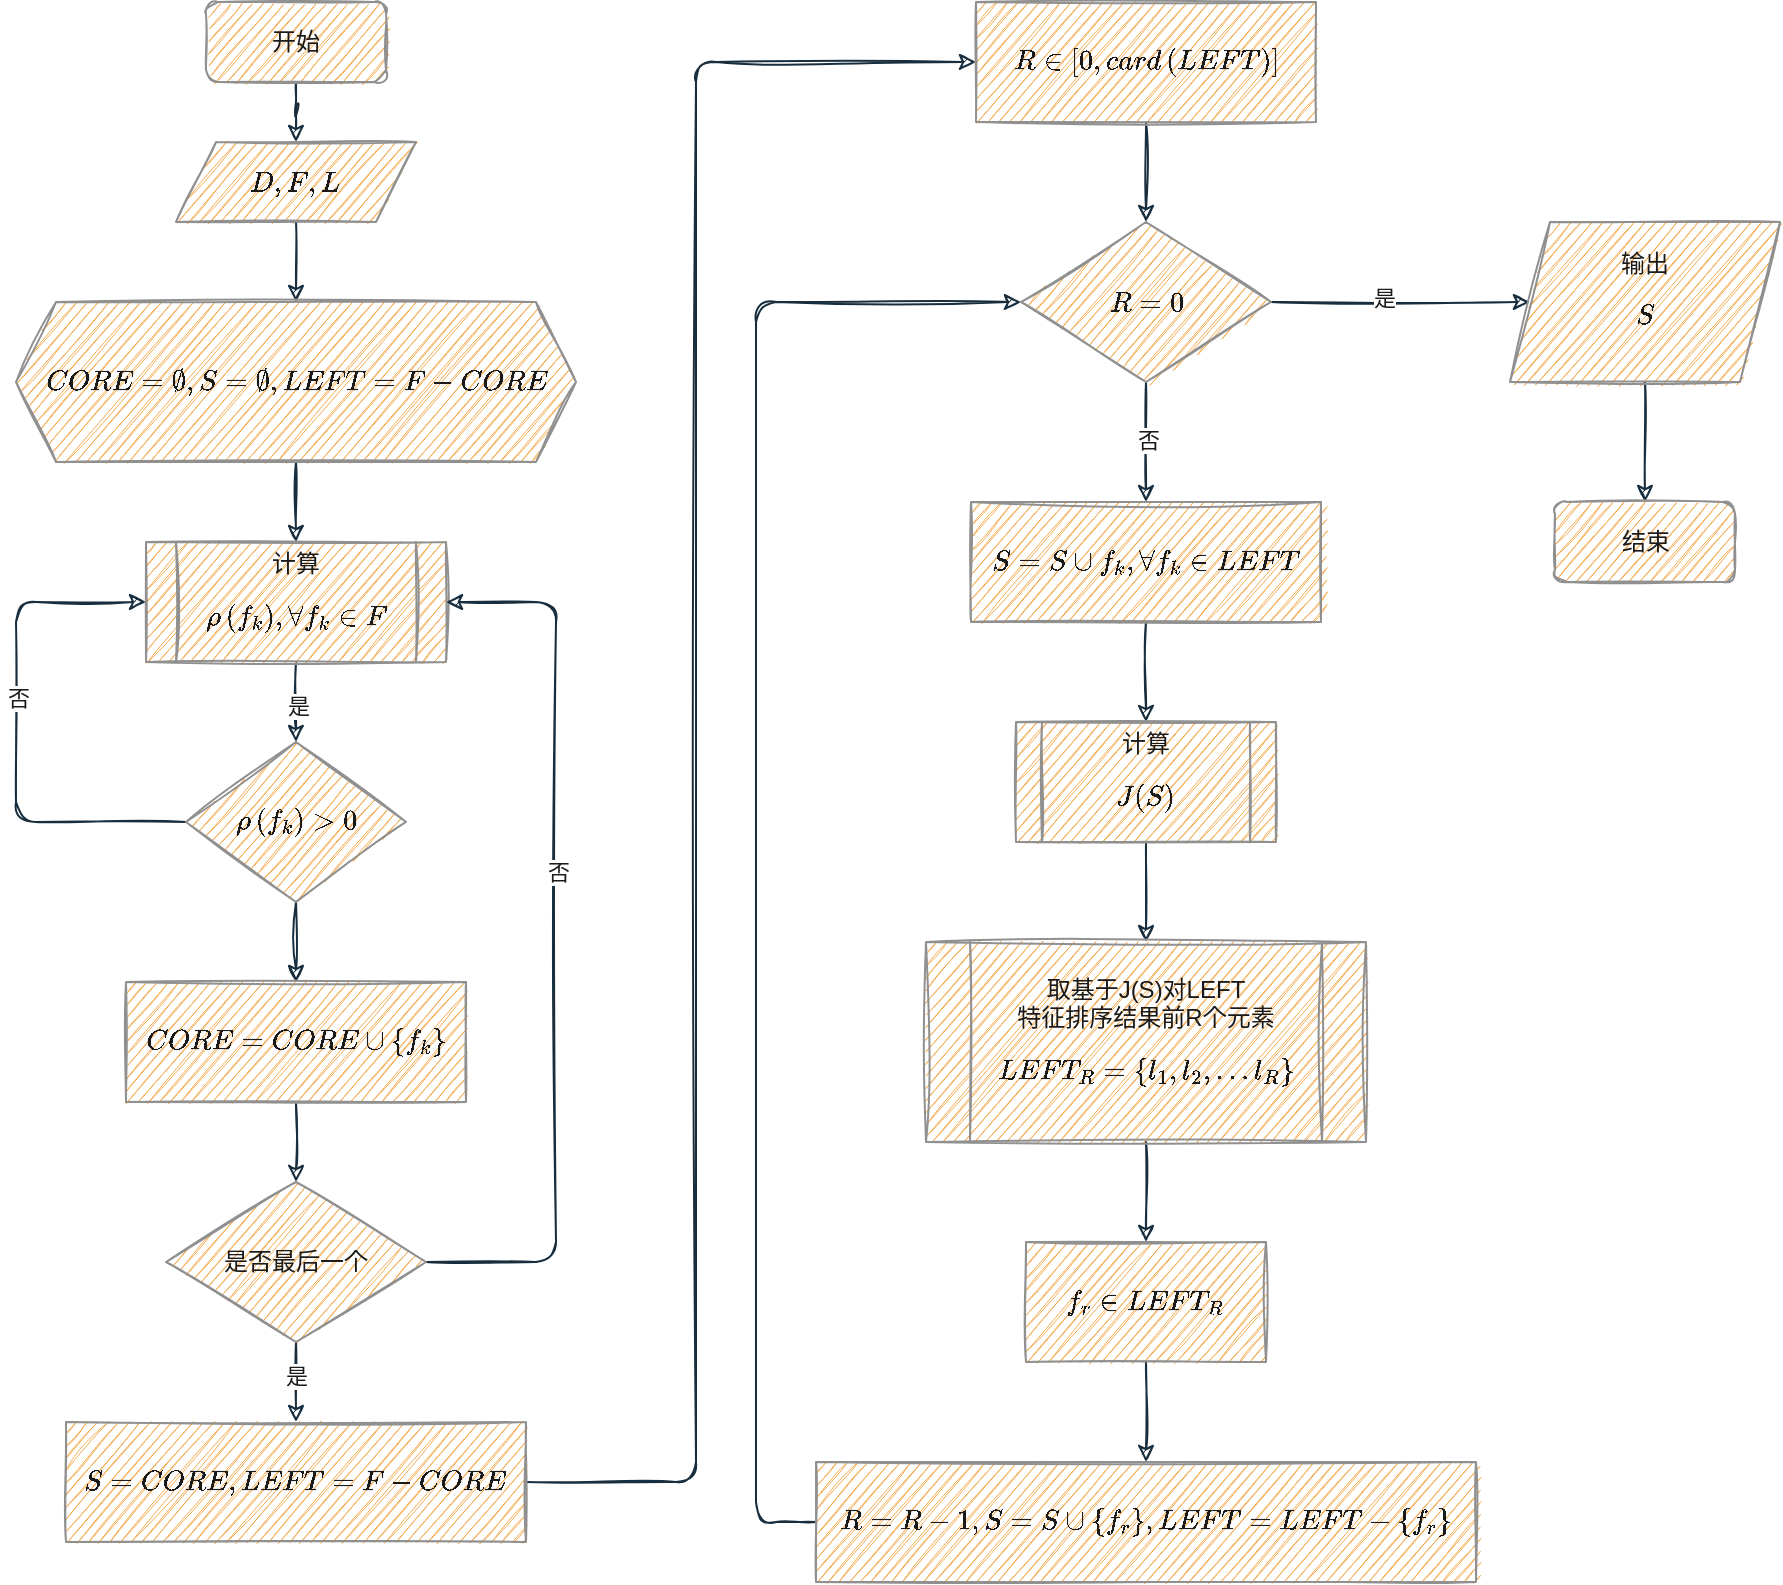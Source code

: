 <mxfile version="16.5.6" type="github">
  <diagram id="529PEyi6dyBxdSGrirQ1" name="Page-1">
    <mxGraphModel dx="1298" dy="654" grid="1" gridSize="10" guides="1" tooltips="1" connect="1" arrows="1" fold="1" page="1" pageScale="1" pageWidth="827" pageHeight="1169" math="1" shadow="0">
      <root>
        <mxCell id="0" />
        <mxCell id="1" parent="0" />
        <mxCell id="NdExQj62E6gCZREfSvql-43" style="edgeStyle=orthogonalEdgeStyle;curved=0;rounded=1;sketch=1;orthogonalLoop=1;jettySize=auto;html=1;entryX=0.5;entryY=0;entryDx=0;entryDy=0;fontColor=#1A1A1A;strokeColor=#182E3E;" edge="1" parent="1" source="NdExQj62E6gCZREfSvql-44" target="NdExQj62E6gCZREfSvql-46">
          <mxGeometry relative="1" as="geometry" />
        </mxCell>
        <mxCell id="NdExQj62E6gCZREfSvql-44" value="开始" style="rounded=1;whiteSpace=wrap;html=1;fontSize=12;glass=0;strokeWidth=1;shadow=0;sketch=1;fillColor=#F5AB50;strokeColor=#909090;fontColor=#1A1A1A;" vertex="1" parent="1">
          <mxGeometry x="175" y="80" width="90" height="40" as="geometry" />
        </mxCell>
        <mxCell id="NdExQj62E6gCZREfSvql-45" style="edgeStyle=orthogonalEdgeStyle;curved=0;rounded=1;sketch=1;orthogonalLoop=1;jettySize=auto;html=1;entryX=0.5;entryY=0;entryDx=0;entryDy=0;fontColor=#1A1A1A;strokeColor=#182E3E;" edge="1" parent="1" source="NdExQj62E6gCZREfSvql-46" target="NdExQj62E6gCZREfSvql-48">
          <mxGeometry relative="1" as="geometry" />
        </mxCell>
        <mxCell id="NdExQj62E6gCZREfSvql-46" value="$$D,F,L$$" style="shape=parallelogram;perimeter=parallelogramPerimeter;whiteSpace=wrap;html=1;fixedSize=1;rounded=0;sketch=1;fontColor=#1A1A1A;strokeColor=#909090;fillColor=#F5AB50;" vertex="1" parent="1">
          <mxGeometry x="160" y="150" width="120" height="40" as="geometry" />
        </mxCell>
        <mxCell id="NdExQj62E6gCZREfSvql-47" style="edgeStyle=orthogonalEdgeStyle;curved=0;rounded=1;sketch=1;orthogonalLoop=1;jettySize=auto;html=1;entryX=0.5;entryY=0;entryDx=0;entryDy=0;fontColor=#1A1A1A;strokeColor=#182E3E;" edge="1" parent="1" source="NdExQj62E6gCZREfSvql-48" target="NdExQj62E6gCZREfSvql-51">
          <mxGeometry relative="1" as="geometry" />
        </mxCell>
        <mxCell id="NdExQj62E6gCZREfSvql-48" value="$$CORE=\emptyset,S=\emptyset,LEFT=F-CORE$$" style="shape=hexagon;perimeter=hexagonPerimeter2;whiteSpace=wrap;html=1;fixedSize=1;rounded=0;sketch=1;fontColor=#1A1A1A;strokeColor=#909090;fillColor=#F5AB50;" vertex="1" parent="1">
          <mxGeometry x="80" y="230" width="280" height="80" as="geometry" />
        </mxCell>
        <mxCell id="NdExQj62E6gCZREfSvql-49" value="" style="edgeStyle=orthogonalEdgeStyle;curved=0;rounded=1;sketch=1;orthogonalLoop=1;jettySize=auto;html=1;fontColor=#1A1A1A;strokeColor=#182E3E;" edge="1" parent="1" source="NdExQj62E6gCZREfSvql-51" target="NdExQj62E6gCZREfSvql-55">
          <mxGeometry relative="1" as="geometry" />
        </mxCell>
        <mxCell id="NdExQj62E6gCZREfSvql-50" value="是" style="edgeLabel;html=1;align=center;verticalAlign=middle;resizable=0;points=[];fontColor=#1A1A1A;" vertex="1" connectable="0" parent="NdExQj62E6gCZREfSvql-49">
          <mxGeometry x="0.1" y="1" relative="1" as="geometry">
            <mxPoint as="offset" />
          </mxGeometry>
        </mxCell>
        <mxCell id="NdExQj62E6gCZREfSvql-51" value="计算&lt;br&gt;$$\rho \left ( f_{k} \right ) ,\forall f_k\in F$$" style="shape=process;whiteSpace=wrap;html=1;backgroundOutline=1;rounded=0;sketch=1;fontColor=#1A1A1A;strokeColor=#909090;fillColor=#F5AB50;" vertex="1" parent="1">
          <mxGeometry x="145" y="350" width="150" height="60" as="geometry" />
        </mxCell>
        <mxCell id="NdExQj62E6gCZREfSvql-52" style="edgeStyle=orthogonalEdgeStyle;curved=0;rounded=1;sketch=1;orthogonalLoop=1;jettySize=auto;html=1;entryX=0;entryY=0.5;entryDx=0;entryDy=0;fontColor=#1A1A1A;strokeColor=#182E3E;exitX=0;exitY=0.5;exitDx=0;exitDy=0;" edge="1" parent="1" source="NdExQj62E6gCZREfSvql-55" target="NdExQj62E6gCZREfSvql-51">
          <mxGeometry relative="1" as="geometry">
            <Array as="points">
              <mxPoint x="80" y="490" />
              <mxPoint x="80" y="380" />
            </Array>
          </mxGeometry>
        </mxCell>
        <mxCell id="NdExQj62E6gCZREfSvql-53" value="否" style="edgeLabel;html=1;align=center;verticalAlign=middle;resizable=0;points=[];fontColor=#1A1A1A;" vertex="1" connectable="0" parent="NdExQj62E6gCZREfSvql-52">
          <mxGeometry x="0.132" y="-1" relative="1" as="geometry">
            <mxPoint as="offset" />
          </mxGeometry>
        </mxCell>
        <mxCell id="NdExQj62E6gCZREfSvql-54" value="" style="edgeStyle=orthogonalEdgeStyle;curved=0;rounded=1;sketch=1;orthogonalLoop=1;jettySize=auto;html=1;fontColor=#1A1A1A;strokeColor=#182E3E;" edge="1" parent="1" source="NdExQj62E6gCZREfSvql-55" target="NdExQj62E6gCZREfSvql-57">
          <mxGeometry relative="1" as="geometry" />
        </mxCell>
        <mxCell id="NdExQj62E6gCZREfSvql-55" value="$$\rho \left ( f_{k} \right )&amp;gt;0$$" style="rhombus;whiteSpace=wrap;html=1;rounded=0;fontColor=#1A1A1A;strokeColor=#909090;fillColor=#F5AB50;sketch=1;" vertex="1" parent="1">
          <mxGeometry x="165" y="450" width="110" height="80" as="geometry" />
        </mxCell>
        <mxCell id="NdExQj62E6gCZREfSvql-56" value="" style="edgeStyle=orthogonalEdgeStyle;curved=0;rounded=1;sketch=1;orthogonalLoop=1;jettySize=auto;html=1;fontColor=#1A1A1A;strokeColor=#182E3E;" edge="1" parent="1" source="NdExQj62E6gCZREfSvql-57" target="NdExQj62E6gCZREfSvql-62">
          <mxGeometry relative="1" as="geometry" />
        </mxCell>
        <mxCell id="NdExQj62E6gCZREfSvql-57" value="$$CORE=CORE\cup \left \{ f_k \right \}&amp;nbsp;$$" style="whiteSpace=wrap;html=1;rounded=0;fontColor=#1A1A1A;strokeColor=#909090;fillColor=#F5AB50;sketch=1;" vertex="1" parent="1">
          <mxGeometry x="135" y="570" width="170" height="60" as="geometry" />
        </mxCell>
        <mxCell id="NdExQj62E6gCZREfSvql-58" style="edgeStyle=orthogonalEdgeStyle;curved=0;rounded=1;sketch=1;orthogonalLoop=1;jettySize=auto;html=1;entryX=1;entryY=0.5;entryDx=0;entryDy=0;fontColor=#1A1A1A;strokeColor=#182E3E;exitX=1;exitY=0.5;exitDx=0;exitDy=0;" edge="1" parent="1" source="NdExQj62E6gCZREfSvql-62" target="NdExQj62E6gCZREfSvql-51">
          <mxGeometry relative="1" as="geometry">
            <Array as="points">
              <mxPoint x="350" y="710" />
              <mxPoint x="350" y="380" />
            </Array>
          </mxGeometry>
        </mxCell>
        <mxCell id="NdExQj62E6gCZREfSvql-59" value="否" style="edgeLabel;html=1;align=center;verticalAlign=middle;resizable=0;points=[];fontColor=#1A1A1A;" vertex="1" connectable="0" parent="NdExQj62E6gCZREfSvql-58">
          <mxGeometry x="0.156" y="-1" relative="1" as="geometry">
            <mxPoint as="offset" />
          </mxGeometry>
        </mxCell>
        <mxCell id="NdExQj62E6gCZREfSvql-60" value="" style="edgeStyle=orthogonalEdgeStyle;curved=0;rounded=1;sketch=1;orthogonalLoop=1;jettySize=auto;html=1;fontColor=#1A1A1A;strokeColor=#182E3E;" edge="1" parent="1" source="NdExQj62E6gCZREfSvql-62" target="NdExQj62E6gCZREfSvql-64">
          <mxGeometry relative="1" as="geometry" />
        </mxCell>
        <mxCell id="NdExQj62E6gCZREfSvql-61" value="是" style="edgeLabel;html=1;align=center;verticalAlign=middle;resizable=0;points=[];fontColor=#1A1A1A;" vertex="1" connectable="0" parent="NdExQj62E6gCZREfSvql-60">
          <mxGeometry x="-0.175" relative="1" as="geometry">
            <mxPoint as="offset" />
          </mxGeometry>
        </mxCell>
        <mxCell id="NdExQj62E6gCZREfSvql-62" value="是否最后一个" style="rhombus;whiteSpace=wrap;html=1;rounded=0;fontColor=#1A1A1A;strokeColor=#909090;fillColor=#F5AB50;sketch=1;" vertex="1" parent="1">
          <mxGeometry x="155" y="670" width="130" height="80" as="geometry" />
        </mxCell>
        <mxCell id="NdExQj62E6gCZREfSvql-63" value="" style="edgeStyle=orthogonalEdgeStyle;curved=0;rounded=1;sketch=1;orthogonalLoop=1;jettySize=auto;html=1;fontColor=#1A1A1A;strokeColor=#182E3E;entryX=0;entryY=0.5;entryDx=0;entryDy=0;" edge="1" parent="1" source="NdExQj62E6gCZREfSvql-64" target="NdExQj62E6gCZREfSvql-66">
          <mxGeometry relative="1" as="geometry">
            <Array as="points">
              <mxPoint x="420" y="820" />
              <mxPoint x="420" y="110" />
            </Array>
          </mxGeometry>
        </mxCell>
        <mxCell id="NdExQj62E6gCZREfSvql-64" value="$$S=CORE,LEFT=F-CORE$$" style="whiteSpace=wrap;html=1;rounded=0;fontColor=#1A1A1A;strokeColor=#909090;fillColor=#F5AB50;sketch=1;" vertex="1" parent="1">
          <mxGeometry x="105" y="790" width="230" height="60" as="geometry" />
        </mxCell>
        <mxCell id="NdExQj62E6gCZREfSvql-65" value="" style="edgeStyle=orthogonalEdgeStyle;curved=0;rounded=1;sketch=1;orthogonalLoop=1;jettySize=auto;html=1;fontColor=#1A1A1A;strokeColor=#182E3E;" edge="1" parent="1" source="NdExQj62E6gCZREfSvql-66" target="NdExQj62E6gCZREfSvql-71">
          <mxGeometry relative="1" as="geometry" />
        </mxCell>
        <mxCell id="NdExQj62E6gCZREfSvql-66" value="$$R\in \left [ 0,card\left ( LEFT \right ) \right ]&amp;nbsp; $$" style="whiteSpace=wrap;html=1;rounded=0;fontColor=#1A1A1A;strokeColor=#909090;fillColor=#F5AB50;sketch=1;" vertex="1" parent="1">
          <mxGeometry x="560" y="80" width="170" height="60" as="geometry" />
        </mxCell>
        <mxCell id="NdExQj62E6gCZREfSvql-67" style="edgeStyle=orthogonalEdgeStyle;curved=0;rounded=1;sketch=1;orthogonalLoop=1;jettySize=auto;html=1;entryX=0;entryY=0.5;entryDx=0;entryDy=0;fontColor=#1A1A1A;strokeColor=#182E3E;exitX=1;exitY=0.5;exitDx=0;exitDy=0;" edge="1" parent="1" source="NdExQj62E6gCZREfSvql-71" target="NdExQj62E6gCZREfSvql-73">
          <mxGeometry relative="1" as="geometry">
            <mxPoint x="1167.5" y="160" as="sourcePoint" />
          </mxGeometry>
        </mxCell>
        <mxCell id="NdExQj62E6gCZREfSvql-68" value="是" style="edgeLabel;html=1;align=center;verticalAlign=middle;resizable=0;points=[];fontColor=#1A1A1A;" vertex="1" connectable="0" parent="NdExQj62E6gCZREfSvql-67">
          <mxGeometry x="-0.125" y="2" relative="1" as="geometry">
            <mxPoint as="offset" />
          </mxGeometry>
        </mxCell>
        <mxCell id="NdExQj62E6gCZREfSvql-69" value="" style="edgeStyle=orthogonalEdgeStyle;curved=0;rounded=1;sketch=1;orthogonalLoop=1;jettySize=auto;html=1;fontColor=#1A1A1A;strokeColor=#182E3E;exitX=0.5;exitY=1;exitDx=0;exitDy=0;" edge="1" parent="1" source="NdExQj62E6gCZREfSvql-71" target="NdExQj62E6gCZREfSvql-76">
          <mxGeometry relative="1" as="geometry" />
        </mxCell>
        <mxCell id="NdExQj62E6gCZREfSvql-70" value="否" style="edgeLabel;html=1;align=center;verticalAlign=middle;resizable=0;points=[];fontColor=#1A1A1A;" vertex="1" connectable="0" parent="NdExQj62E6gCZREfSvql-69">
          <mxGeometry x="-0.067" relative="1" as="geometry">
            <mxPoint x="1" y="1" as="offset" />
          </mxGeometry>
        </mxCell>
        <mxCell id="NdExQj62E6gCZREfSvql-71" value="$$R=0$$" style="rhombus;whiteSpace=wrap;html=1;rounded=0;fontColor=#1A1A1A;strokeColor=#909090;fillColor=#F5AB50;sketch=1;" vertex="1" parent="1">
          <mxGeometry x="582.5" y="190" width="125" height="80" as="geometry" />
        </mxCell>
        <mxCell id="NdExQj62E6gCZREfSvql-72" style="edgeStyle=orthogonalEdgeStyle;curved=0;rounded=1;sketch=1;orthogonalLoop=1;jettySize=auto;html=1;entryX=0.5;entryY=0;entryDx=0;entryDy=0;fontColor=#1A1A1A;strokeColor=#182E3E;" edge="1" parent="1" source="NdExQj62E6gCZREfSvql-73" target="NdExQj62E6gCZREfSvql-74">
          <mxGeometry relative="1" as="geometry" />
        </mxCell>
        <mxCell id="NdExQj62E6gCZREfSvql-73" value="输出&lt;br&gt;$$S$$" style="shape=parallelogram;perimeter=parallelogramPerimeter;whiteSpace=wrap;html=1;fixedSize=1;rounded=0;sketch=1;fontColor=#1A1A1A;strokeColor=#909090;fillColor=#F5AB50;" vertex="1" parent="1">
          <mxGeometry x="827" y="190" width="135" height="80" as="geometry" />
        </mxCell>
        <mxCell id="NdExQj62E6gCZREfSvql-74" value="结束" style="rounded=1;whiteSpace=wrap;html=1;fontSize=12;glass=0;strokeWidth=1;shadow=0;sketch=1;fillColor=#F5AB50;strokeColor=#909090;fontColor=#1A1A1A;" vertex="1" parent="1">
          <mxGeometry x="849.5" y="330" width="90" height="40" as="geometry" />
        </mxCell>
        <mxCell id="NdExQj62E6gCZREfSvql-75" style="edgeStyle=orthogonalEdgeStyle;curved=0;rounded=1;sketch=1;orthogonalLoop=1;jettySize=auto;html=1;fontColor=#1A1A1A;strokeColor=#182E3E;" edge="1" parent="1" source="NdExQj62E6gCZREfSvql-76" target="NdExQj62E6gCZREfSvql-78">
          <mxGeometry relative="1" as="geometry" />
        </mxCell>
        <mxCell id="NdExQj62E6gCZREfSvql-76" value="$$S=S\cup f_k,\forall f_k\in LEFT&lt;br&gt;$$" style="whiteSpace=wrap;html=1;rounded=0;fontColor=#1A1A1A;strokeColor=#909090;fillColor=#F5AB50;sketch=1;" vertex="1" parent="1">
          <mxGeometry x="557.5" y="330" width="175" height="60" as="geometry" />
        </mxCell>
        <mxCell id="NdExQj62E6gCZREfSvql-77" style="edgeStyle=orthogonalEdgeStyle;curved=0;rounded=1;sketch=1;orthogonalLoop=1;jettySize=auto;html=1;fontColor=#1A1A1A;strokeColor=#182E3E;" edge="1" parent="1" source="NdExQj62E6gCZREfSvql-78" target="NdExQj62E6gCZREfSvql-80">
          <mxGeometry relative="1" as="geometry" />
        </mxCell>
        <mxCell id="NdExQj62E6gCZREfSvql-78" value="计算&lt;br&gt;$$J(S)$$" style="shape=process;whiteSpace=wrap;html=1;backgroundOutline=1;rounded=0;sketch=1;fontColor=#1A1A1A;strokeColor=#909090;fillColor=#F5AB50;" vertex="1" parent="1">
          <mxGeometry x="580" y="440" width="130" height="60" as="geometry" />
        </mxCell>
        <mxCell id="NdExQj62E6gCZREfSvql-79" value="" style="edgeStyle=orthogonalEdgeStyle;curved=0;rounded=1;sketch=1;orthogonalLoop=1;jettySize=auto;html=1;fontColor=#1A1A1A;strokeColor=#182E3E;" edge="1" parent="1" source="NdExQj62E6gCZREfSvql-80" target="NdExQj62E6gCZREfSvql-82">
          <mxGeometry relative="1" as="geometry" />
        </mxCell>
        <mxCell id="NdExQj62E6gCZREfSvql-80" value="取基于J(S)对LEFT&lt;br&gt;特征排序结果前R个元素&lt;br&gt;$$LEFT_R=\left \{ l_1,l_2,...l_R \right \}&amp;nbsp;$$" style="shape=process;whiteSpace=wrap;html=1;backgroundOutline=1;rounded=0;sketch=1;fontColor=#1A1A1A;strokeColor=#909090;fillColor=#F5AB50;" vertex="1" parent="1">
          <mxGeometry x="535" y="550" width="220" height="100" as="geometry" />
        </mxCell>
        <mxCell id="NdExQj62E6gCZREfSvql-81" value="" style="edgeStyle=orthogonalEdgeStyle;curved=0;rounded=1;sketch=1;orthogonalLoop=1;jettySize=auto;html=1;fontColor=#1A1A1A;strokeColor=#182E3E;" edge="1" parent="1" source="NdExQj62E6gCZREfSvql-82" target="NdExQj62E6gCZREfSvql-84">
          <mxGeometry relative="1" as="geometry" />
        </mxCell>
        <mxCell id="NdExQj62E6gCZREfSvql-82" value="$$f_r\in LEFT_R$$" style="whiteSpace=wrap;html=1;rounded=0;fontColor=#1A1A1A;strokeColor=#909090;fillColor=#F5AB50;sketch=1;" vertex="1" parent="1">
          <mxGeometry x="585" y="700" width="120" height="60" as="geometry" />
        </mxCell>
        <mxCell id="NdExQj62E6gCZREfSvql-83" style="edgeStyle=orthogonalEdgeStyle;curved=0;rounded=1;sketch=1;orthogonalLoop=1;jettySize=auto;html=1;entryX=0;entryY=0.5;entryDx=0;entryDy=0;fontColor=#1A1A1A;strokeColor=#182E3E;exitX=0;exitY=0.5;exitDx=0;exitDy=0;" edge="1" parent="1" source="NdExQj62E6gCZREfSvql-84" target="NdExQj62E6gCZREfSvql-71">
          <mxGeometry relative="1" as="geometry">
            <Array as="points">
              <mxPoint x="450" y="840" />
              <mxPoint x="450" y="230" />
            </Array>
          </mxGeometry>
        </mxCell>
        <mxCell id="NdExQj62E6gCZREfSvql-84" value="$$R=R-1,S=S\cup \left \{ f_r \right \} ,LEFT=LEFT-\left \{ f_r \right \}&amp;nbsp;$$" style="whiteSpace=wrap;html=1;rounded=0;fontColor=#1A1A1A;strokeColor=#909090;fillColor=#F5AB50;sketch=1;" vertex="1" parent="1">
          <mxGeometry x="480" y="810" width="330" height="60" as="geometry" />
        </mxCell>
      </root>
    </mxGraphModel>
  </diagram>
</mxfile>
